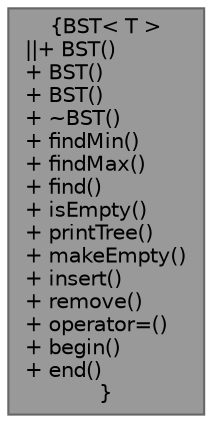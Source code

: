 digraph "BST&lt; T &gt;"
{
 // LATEX_PDF_SIZE
  bgcolor="transparent";
  edge [fontname=Helvetica,fontsize=10,labelfontname=Helvetica,labelfontsize=10];
  node [fontname=Helvetica,fontsize=10,shape=box,height=0.2,width=0.4];
  Node1 [label="{BST\< T \>\n||+ BST()\l+ BST()\l+ BST()\l+ ~BST()\l+ findMin()\l+ findMax()\l+ find()\l+ isEmpty()\l+ printTree()\l+ makeEmpty()\l+ insert()\l+ remove()\l+ operator=()\l+ begin()\l+ end()\l}",height=0.2,width=0.4,color="gray40", fillcolor="grey60", style="filled", fontcolor="black",tooltip=" "];
}

